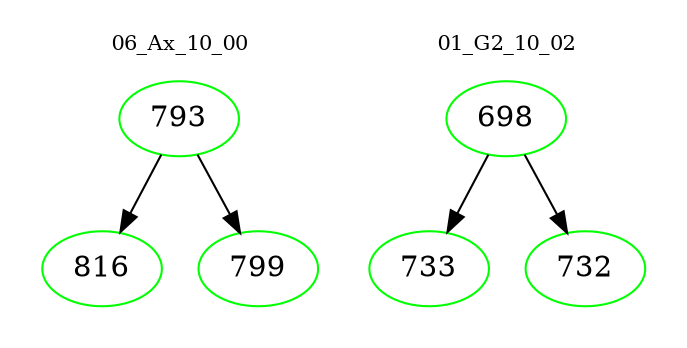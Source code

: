 digraph{
subgraph cluster_0 {
color = white
label = "06_Ax_10_00";
fontsize=10;
T0_793 [label="793", color="green"]
T0_793 -> T0_816 [color="black"]
T0_816 [label="816", color="green"]
T0_793 -> T0_799 [color="black"]
T0_799 [label="799", color="green"]
}
subgraph cluster_1 {
color = white
label = "01_G2_10_02";
fontsize=10;
T1_698 [label="698", color="green"]
T1_698 -> T1_733 [color="black"]
T1_733 [label="733", color="green"]
T1_698 -> T1_732 [color="black"]
T1_732 [label="732", color="green"]
}
}
